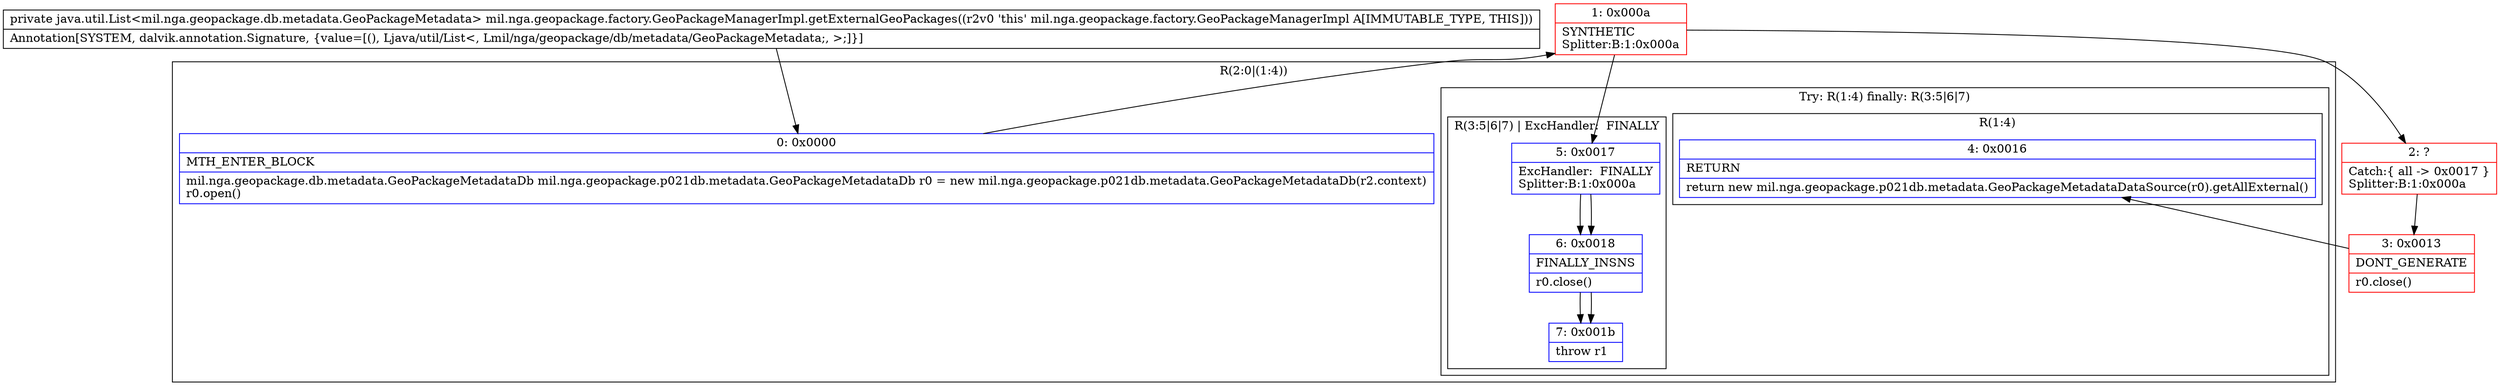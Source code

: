digraph "CFG formil.nga.geopackage.factory.GeoPackageManagerImpl.getExternalGeoPackages()Ljava\/util\/List;" {
subgraph cluster_Region_1310988267 {
label = "R(2:0|(1:4))";
node [shape=record,color=blue];
Node_0 [shape=record,label="{0\:\ 0x0000|MTH_ENTER_BLOCK\l|mil.nga.geopackage.db.metadata.GeoPackageMetadataDb mil.nga.geopackage.p021db.metadata.GeoPackageMetadataDb r0 = new mil.nga.geopackage.p021db.metadata.GeoPackageMetadataDb(r2.context)\lr0.open()\l}"];
subgraph cluster_TryCatchRegion_945279563 {
label = "Try: R(1:4) finally: R(3:5|6|7)";
node [shape=record,color=blue];
subgraph cluster_Region_1698321664 {
label = "R(1:4)";
node [shape=record,color=blue];
Node_4 [shape=record,label="{4\:\ 0x0016|RETURN\l|return new mil.nga.geopackage.p021db.metadata.GeoPackageMetadataDataSource(r0).getAllExternal()\l}"];
}
subgraph cluster_Region_1995218902 {
label = "R(3:5|6|7) | ExcHandler:  FINALLY\l";
node [shape=record,color=blue];
Node_5 [shape=record,label="{5\:\ 0x0017|ExcHandler:  FINALLY\lSplitter:B:1:0x000a\l}"];
Node_6 [shape=record,label="{6\:\ 0x0018|FINALLY_INSNS\l|r0.close()\l}"];
Node_7 [shape=record,label="{7\:\ 0x001b|throw r1\l}"];
}
}
}
subgraph cluster_Region_1995218902 {
label = "R(3:5|6|7) | ExcHandler:  FINALLY\l";
node [shape=record,color=blue];
Node_5 [shape=record,label="{5\:\ 0x0017|ExcHandler:  FINALLY\lSplitter:B:1:0x000a\l}"];
Node_6 [shape=record,label="{6\:\ 0x0018|FINALLY_INSNS\l|r0.close()\l}"];
Node_7 [shape=record,label="{7\:\ 0x001b|throw r1\l}"];
}
Node_1 [shape=record,color=red,label="{1\:\ 0x000a|SYNTHETIC\lSplitter:B:1:0x000a\l}"];
Node_2 [shape=record,color=red,label="{2\:\ ?|Catch:\{ all \-\> 0x0017 \}\lSplitter:B:1:0x000a\l}"];
Node_3 [shape=record,color=red,label="{3\:\ 0x0013|DONT_GENERATE\l|r0.close()\l}"];
MethodNode[shape=record,label="{private java.util.List\<mil.nga.geopackage.db.metadata.GeoPackageMetadata\> mil.nga.geopackage.factory.GeoPackageManagerImpl.getExternalGeoPackages((r2v0 'this' mil.nga.geopackage.factory.GeoPackageManagerImpl A[IMMUTABLE_TYPE, THIS]))  | Annotation[SYSTEM, dalvik.annotation.Signature, \{value=[(), Ljava\/util\/List\<, Lmil\/nga\/geopackage\/db\/metadata\/GeoPackageMetadata;, \>;]\}]\l}"];
MethodNode -> Node_0;
Node_0 -> Node_1;
Node_5 -> Node_6;
Node_6 -> Node_7;
Node_5 -> Node_6;
Node_6 -> Node_7;
Node_1 -> Node_2;
Node_1 -> Node_5;
Node_2 -> Node_3;
Node_3 -> Node_4;
}

